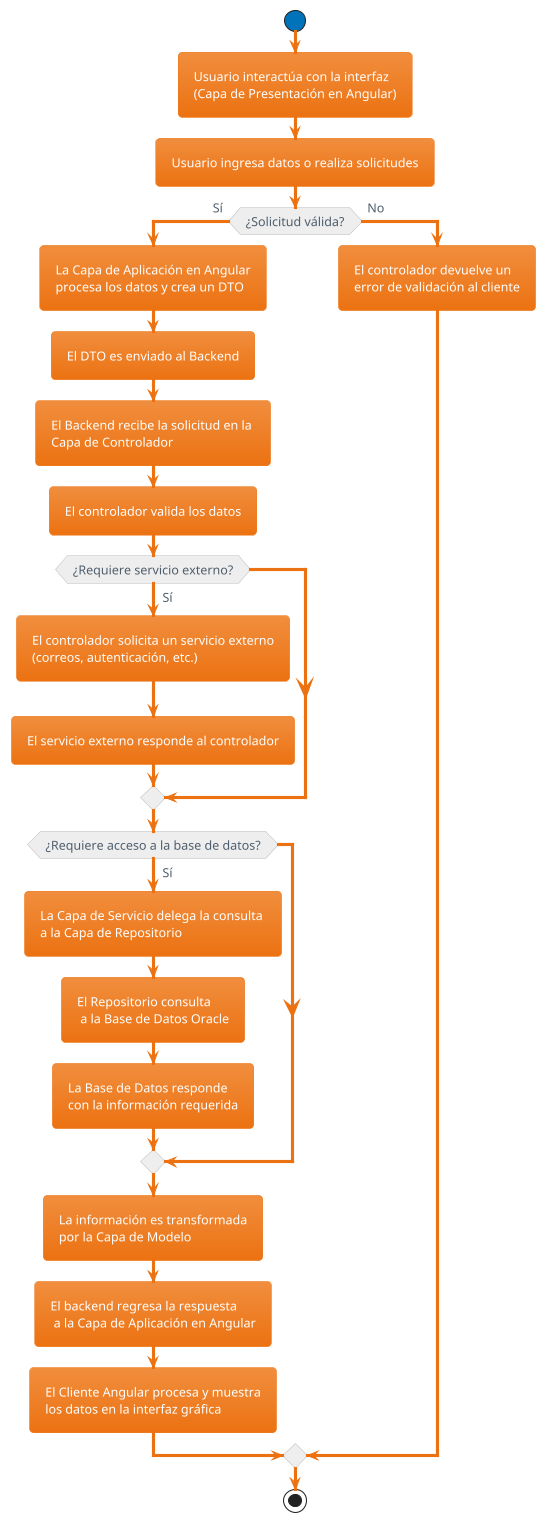 
@startuml

!theme aws-orange

start

:Usuario interactúa con la interfaz \n(Capa de Presentación en Angular);
:Usuario ingresa datos o realiza solicitudes;

if (¿Solicitud válida?) then (Sí)
    :La Capa de Aplicación en Angular\nprocesa los datos y crea un DTO;
    :El DTO es enviado al Backend;

    :El Backend recibe la solicitud en la \nCapa de Controlador;
    :El controlador valida los datos;

    if (¿Requiere servicio externo?) then (Sí)
        :El controlador solicita un servicio externo\n(correos, autenticación, etc.);
        :El servicio externo responde al controlador;
    endif

    if (¿Requiere acceso a la base de datos?) then (Sí)
        :La Capa de Servicio delega la consulta \na la Capa de Repositorio;
        :El Repositorio consulta\n a la Base de Datos Oracle;
        :La Base de Datos responde \ncon la información requerida;
    endif

    :La información es transformada\npor la Capa de Modelo;
    :El backend regresa la respuesta\n a la Capa de Aplicación en Angular;

    :El Cliente Angular procesa y muestra\nlos datos en la interfaz gráfica;

else (No)
    :El controlador devuelve un \nerror de validación al cliente;
endif

stop
@enduml